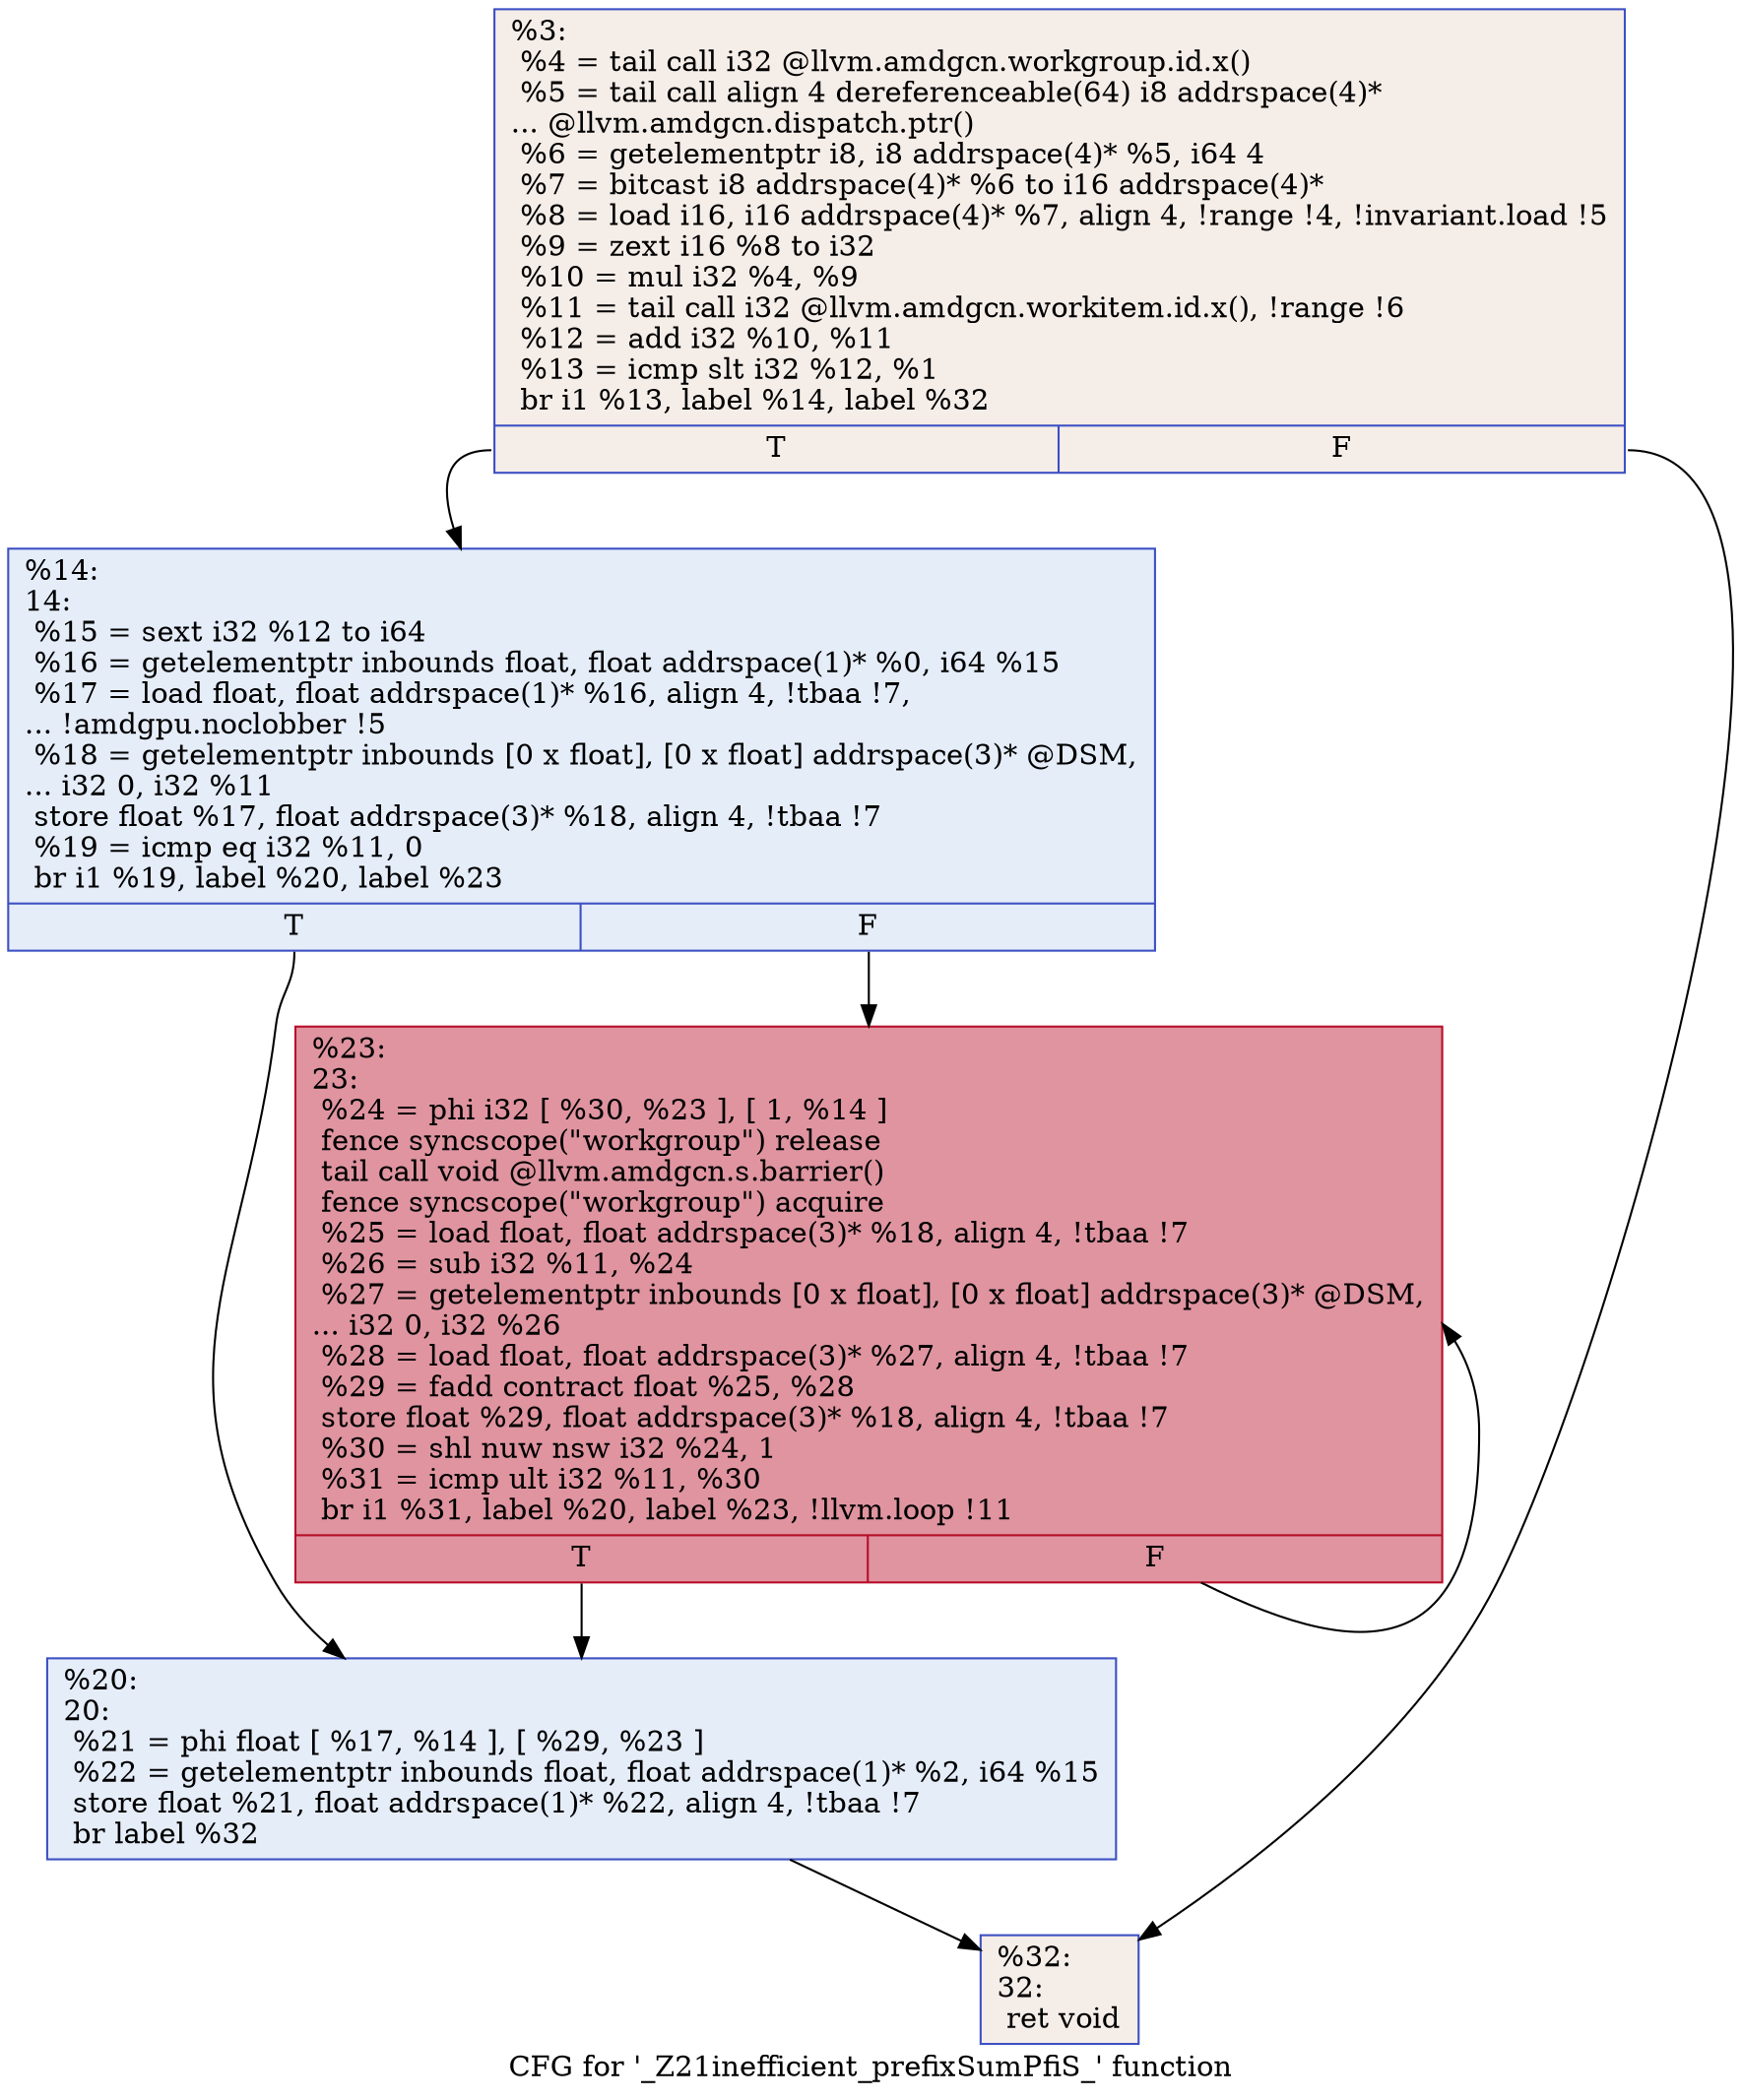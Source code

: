 digraph "CFG for '_Z21inefficient_prefixSumPfiS_' function" {
	label="CFG for '_Z21inefficient_prefixSumPfiS_' function";

	Node0x45f2bd0 [shape=record,color="#3d50c3ff", style=filled, fillcolor="#e8d6cc70",label="{%3:\l  %4 = tail call i32 @llvm.amdgcn.workgroup.id.x()\l  %5 = tail call align 4 dereferenceable(64) i8 addrspace(4)*\l... @llvm.amdgcn.dispatch.ptr()\l  %6 = getelementptr i8, i8 addrspace(4)* %5, i64 4\l  %7 = bitcast i8 addrspace(4)* %6 to i16 addrspace(4)*\l  %8 = load i16, i16 addrspace(4)* %7, align 4, !range !4, !invariant.load !5\l  %9 = zext i16 %8 to i32\l  %10 = mul i32 %4, %9\l  %11 = tail call i32 @llvm.amdgcn.workitem.id.x(), !range !6\l  %12 = add i32 %10, %11\l  %13 = icmp slt i32 %12, %1\l  br i1 %13, label %14, label %32\l|{<s0>T|<s1>F}}"];
	Node0x45f2bd0:s0 -> Node0x45f4ad0;
	Node0x45f2bd0:s1 -> Node0x45f4b60;
	Node0x45f4ad0 [shape=record,color="#3d50c3ff", style=filled, fillcolor="#c5d6f270",label="{%14:\l14:                                               \l  %15 = sext i32 %12 to i64\l  %16 = getelementptr inbounds float, float addrspace(1)* %0, i64 %15\l  %17 = load float, float addrspace(1)* %16, align 4, !tbaa !7,\l... !amdgpu.noclobber !5\l  %18 = getelementptr inbounds [0 x float], [0 x float] addrspace(3)* @DSM,\l... i32 0, i32 %11\l  store float %17, float addrspace(3)* %18, align 4, !tbaa !7\l  %19 = icmp eq i32 %11, 0\l  br i1 %19, label %20, label %23\l|{<s0>T|<s1>F}}"];
	Node0x45f4ad0:s0 -> Node0x45f5e40;
	Node0x45f4ad0:s1 -> Node0x45f5ed0;
	Node0x45f5e40 [shape=record,color="#3d50c3ff", style=filled, fillcolor="#c5d6f270",label="{%20:\l20:                                               \l  %21 = phi float [ %17, %14 ], [ %29, %23 ]\l  %22 = getelementptr inbounds float, float addrspace(1)* %2, i64 %15\l  store float %21, float addrspace(1)* %22, align 4, !tbaa !7\l  br label %32\l}"];
	Node0x45f5e40 -> Node0x45f4b60;
	Node0x45f5ed0 [shape=record,color="#b70d28ff", style=filled, fillcolor="#b70d2870",label="{%23:\l23:                                               \l  %24 = phi i32 [ %30, %23 ], [ 1, %14 ]\l  fence syncscope(\"workgroup\") release\l  tail call void @llvm.amdgcn.s.barrier()\l  fence syncscope(\"workgroup\") acquire\l  %25 = load float, float addrspace(3)* %18, align 4, !tbaa !7\l  %26 = sub i32 %11, %24\l  %27 = getelementptr inbounds [0 x float], [0 x float] addrspace(3)* @DSM,\l... i32 0, i32 %26\l  %28 = load float, float addrspace(3)* %27, align 4, !tbaa !7\l  %29 = fadd contract float %25, %28\l  store float %29, float addrspace(3)* %18, align 4, !tbaa !7\l  %30 = shl nuw nsw i32 %24, 1\l  %31 = icmp ult i32 %11, %30\l  br i1 %31, label %20, label %23, !llvm.loop !11\l|{<s0>T|<s1>F}}"];
	Node0x45f5ed0:s0 -> Node0x45f5e40;
	Node0x45f5ed0:s1 -> Node0x45f5ed0;
	Node0x45f4b60 [shape=record,color="#3d50c3ff", style=filled, fillcolor="#e8d6cc70",label="{%32:\l32:                                               \l  ret void\l}"];
}
